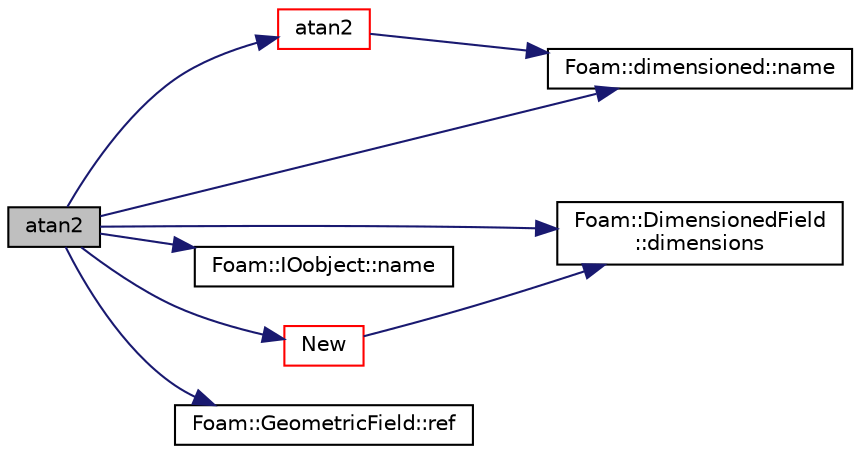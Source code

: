 digraph "atan2"
{
  bgcolor="transparent";
  edge [fontname="Helvetica",fontsize="10",labelfontname="Helvetica",labelfontsize="10"];
  node [fontname="Helvetica",fontsize="10",shape=record];
  rankdir="LR";
  Node88432 [label="atan2",height=0.2,width=0.4,color="black", fillcolor="grey75", style="filled", fontcolor="black"];
  Node88432 -> Node88433 [color="midnightblue",fontsize="10",style="solid",fontname="Helvetica"];
  Node88433 [label="atan2",height=0.2,width=0.4,color="red",URL="$a21851.html#a7c3244436f5bb68e49184c00b86ccc8d"];
  Node88433 -> Node88435 [color="midnightblue",fontsize="10",style="solid",fontname="Helvetica"];
  Node88435 [label="Foam::dimensioned::name",height=0.2,width=0.4,color="black",URL="$a27473.html#ade4113569ef0db70665fded275a5e38e",tooltip="Return const reference to name. "];
  Node88432 -> Node88437 [color="midnightblue",fontsize="10",style="solid",fontname="Helvetica"];
  Node88437 [label="Foam::DimensionedField\l::dimensions",height=0.2,width=0.4,color="black",URL="$a27497.html#a512673c2674ca2d38885f1bb5f6994fb",tooltip="Return dimensions. "];
  Node88432 -> Node88435 [color="midnightblue",fontsize="10",style="solid",fontname="Helvetica"];
  Node88432 -> Node88438 [color="midnightblue",fontsize="10",style="solid",fontname="Helvetica"];
  Node88438 [label="Foam::IOobject::name",height=0.2,width=0.4,color="black",URL="$a27249.html#acc80e00a8ac919288fb55bd14cc88bf6",tooltip="Return name. "];
  Node88432 -> Node88439 [color="midnightblue",fontsize="10",style="solid",fontname="Helvetica"];
  Node88439 [label="New",height=0.2,width=0.4,color="red",URL="$a21851.html#a9d62cf14554c95e83f83f14909d9e0ec"];
  Node88439 -> Node88437 [color="midnightblue",fontsize="10",style="solid",fontname="Helvetica"];
  Node88432 -> Node88761 [color="midnightblue",fontsize="10",style="solid",fontname="Helvetica"];
  Node88761 [label="Foam::GeometricField::ref",height=0.2,width=0.4,color="black",URL="$a23249.html#a08b047935717956ddaa7d514f9b65d4e",tooltip="Return a reference to the dimensioned internal field. "];
}
